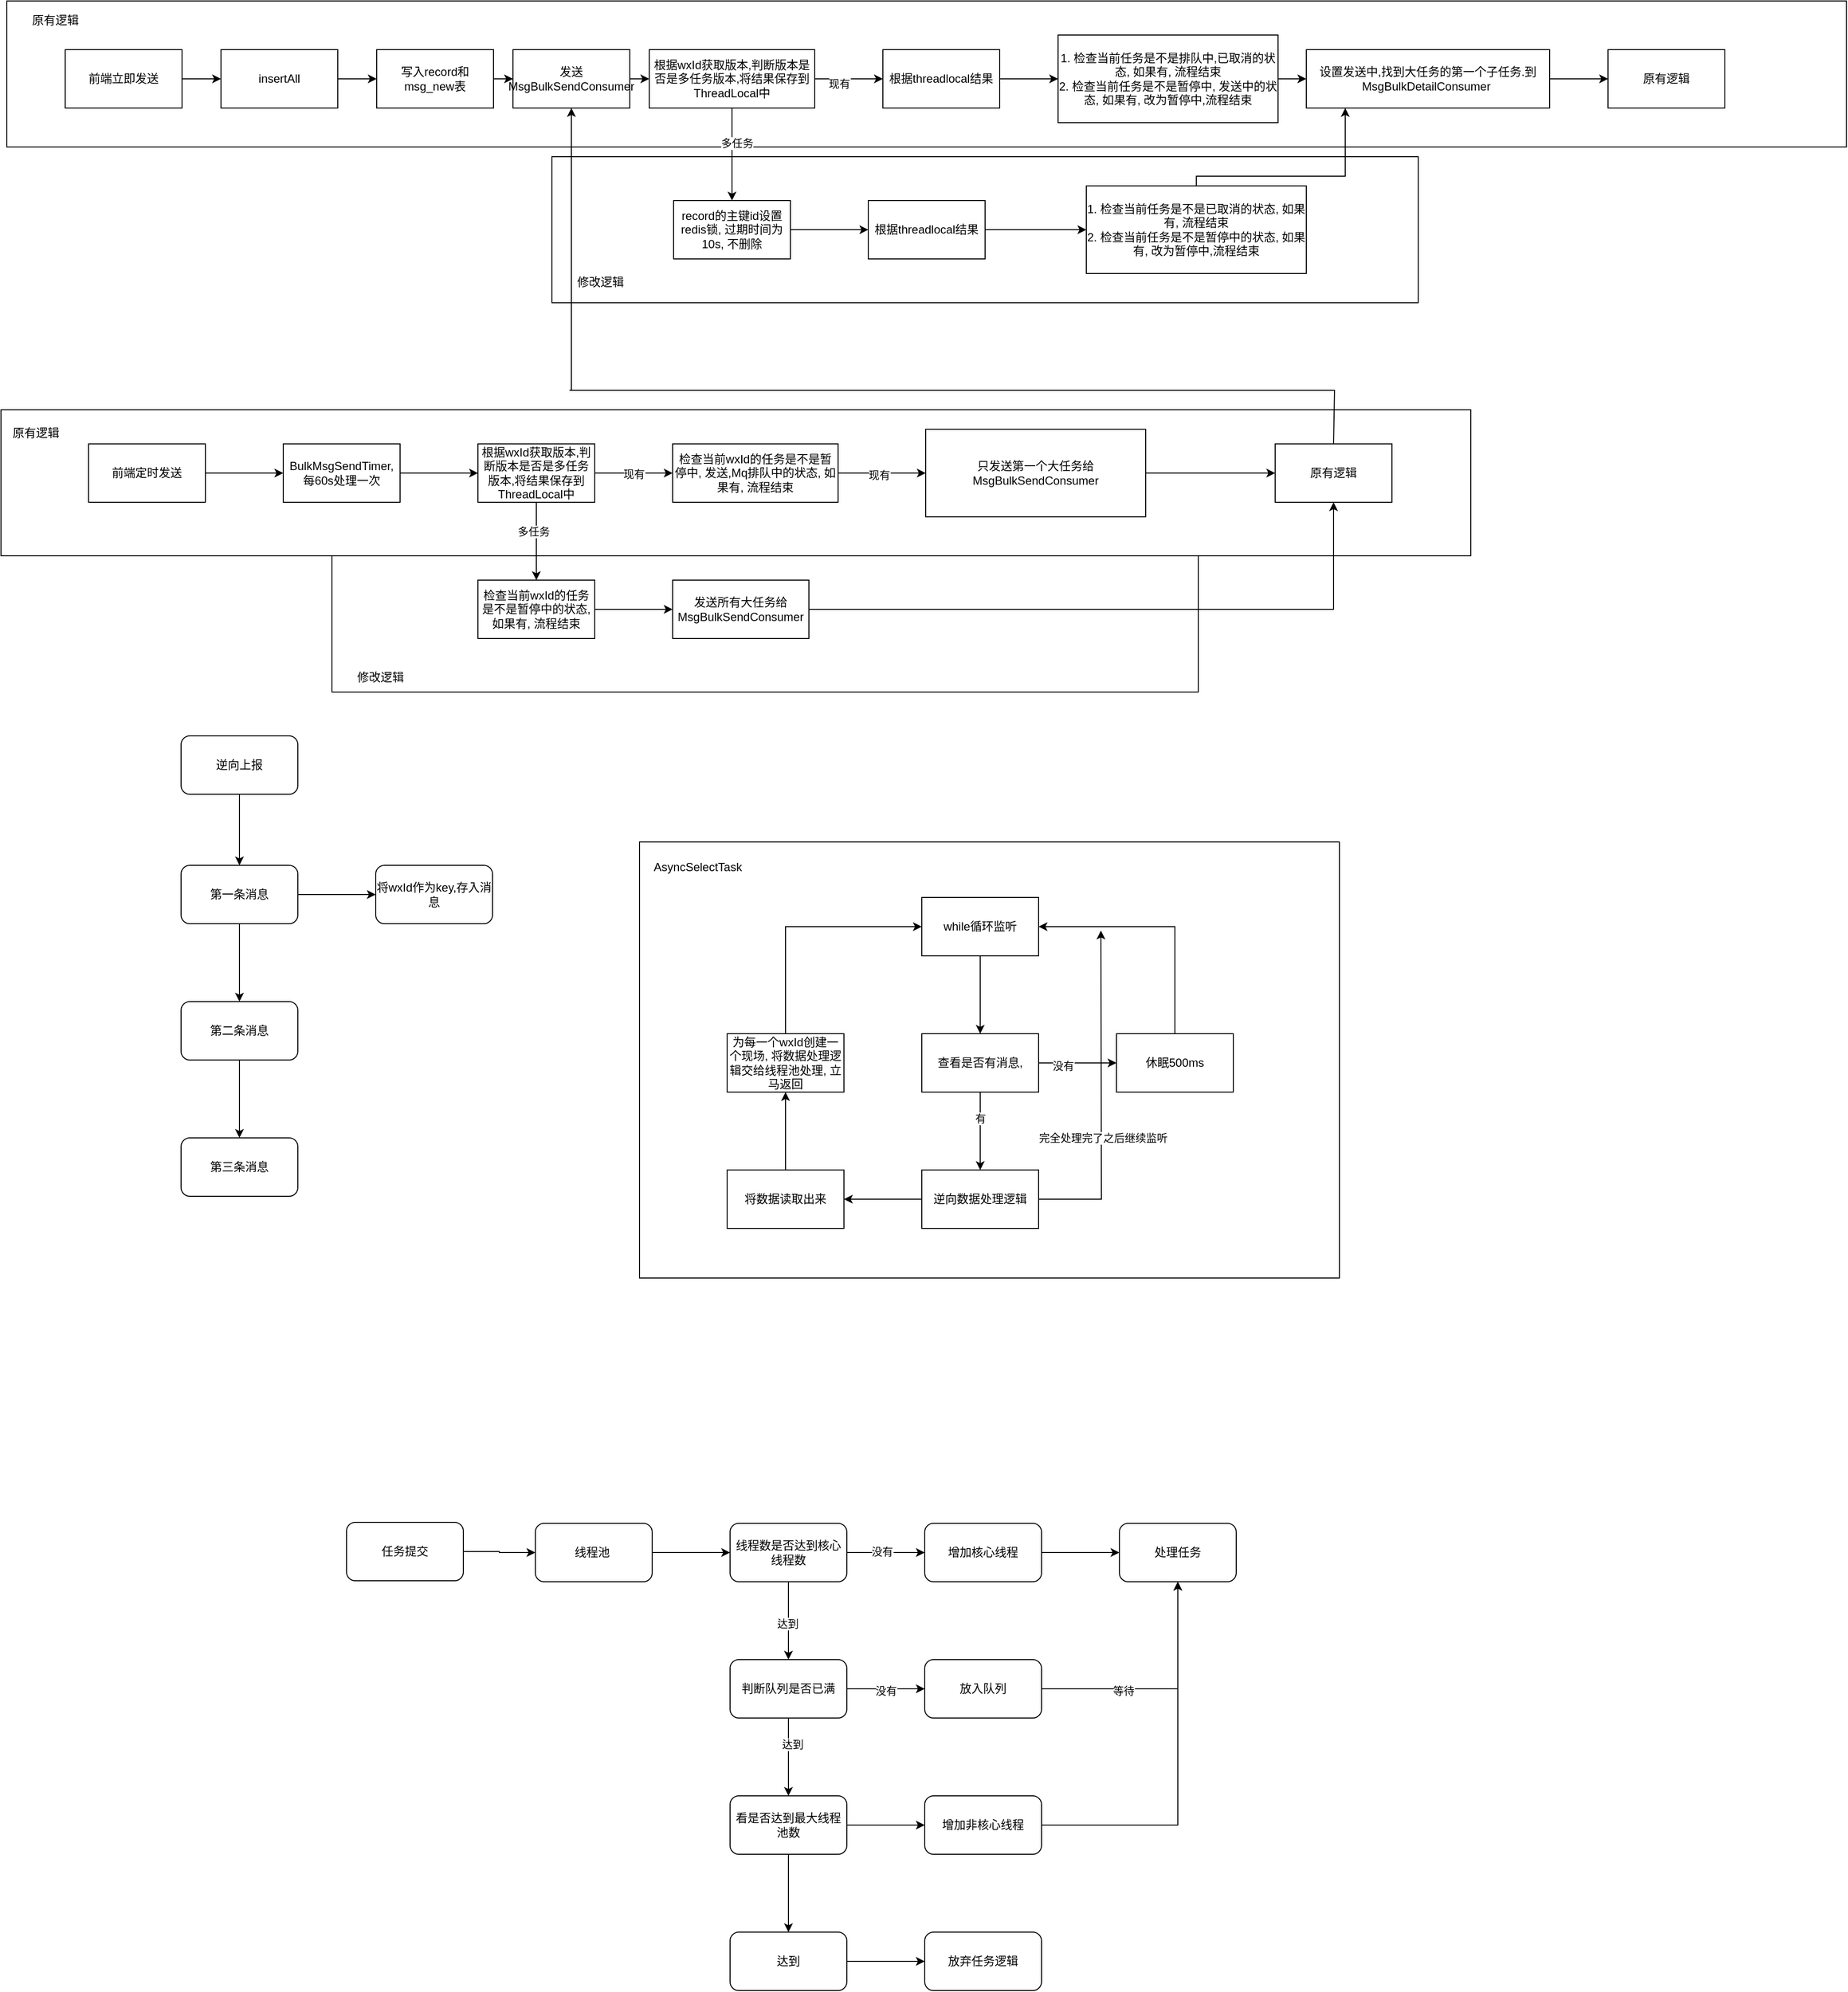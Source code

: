 <mxfile version="21.7.1" type="github">
  <diagram name="第 1 页" id="apNaEhyamkYL7sytxcvm">
    <mxGraphModel dx="1085" dy="566" grid="0" gridSize="10" guides="0" tooltips="1" connect="1" arrows="1" fold="1" page="0" pageScale="1" pageWidth="1169" pageHeight="827" math="0" shadow="0">
      <root>
        <mxCell id="0" />
        <mxCell id="1" parent="0" />
        <mxCell id="iOnOOWXSFDz_phXrUZbb-92" value="AsyncSelectTask" style="rounded=0;whiteSpace=wrap;html=1;" vertex="1" parent="1">
          <mxGeometry x="710" y="974" width="719" height="448" as="geometry" />
        </mxCell>
        <mxCell id="iOnOOWXSFDz_phXrUZbb-76" value="" style="rounded=0;whiteSpace=none;html=1;" vertex="1" parent="1">
          <mxGeometry x="394" y="680" width="890" height="140" as="geometry" />
        </mxCell>
        <mxCell id="iOnOOWXSFDz_phXrUZbb-73" value="" style="rounded=0;whiteSpace=none;html=1;" vertex="1" parent="1">
          <mxGeometry x="54" y="530" width="1510" height="150" as="geometry" />
        </mxCell>
        <mxCell id="iOnOOWXSFDz_phXrUZbb-26" value="" style="rounded=0;whiteSpace=none;html=1;" vertex="1" parent="1">
          <mxGeometry x="60" y="110" width="1890" height="150" as="geometry" />
        </mxCell>
        <mxCell id="iOnOOWXSFDz_phXrUZbb-25" value="" style="rounded=0;whiteSpace=none;html=1;" vertex="1" parent="1">
          <mxGeometry x="620" y="270" width="890" height="150" as="geometry" />
        </mxCell>
        <mxCell id="iOnOOWXSFDz_phXrUZbb-3" value="" style="edgeStyle=orthogonalEdgeStyle;rounded=0;orthogonalLoop=1;jettySize=auto;html=1;" edge="1" parent="1" source="iOnOOWXSFDz_phXrUZbb-1" target="iOnOOWXSFDz_phXrUZbb-2">
          <mxGeometry relative="1" as="geometry" />
        </mxCell>
        <mxCell id="iOnOOWXSFDz_phXrUZbb-1" value="前端立即发送" style="rounded=0;whiteSpace=wrap;html=1;" vertex="1" parent="1">
          <mxGeometry x="120" y="160" width="120" height="60" as="geometry" />
        </mxCell>
        <mxCell id="iOnOOWXSFDz_phXrUZbb-5" value="" style="edgeStyle=orthogonalEdgeStyle;rounded=0;orthogonalLoop=1;jettySize=auto;html=1;" edge="1" parent="1" source="iOnOOWXSFDz_phXrUZbb-2" target="iOnOOWXSFDz_phXrUZbb-4">
          <mxGeometry relative="1" as="geometry" />
        </mxCell>
        <mxCell id="iOnOOWXSFDz_phXrUZbb-2" value="insertAll" style="whiteSpace=wrap;html=1;rounded=0;" vertex="1" parent="1">
          <mxGeometry x="280" y="160" width="120" height="60" as="geometry" />
        </mxCell>
        <mxCell id="iOnOOWXSFDz_phXrUZbb-50" value="" style="edgeStyle=orthogonalEdgeStyle;rounded=0;orthogonalLoop=1;jettySize=auto;html=1;" edge="1" parent="1" source="iOnOOWXSFDz_phXrUZbb-4" target="iOnOOWXSFDz_phXrUZbb-49">
          <mxGeometry relative="1" as="geometry" />
        </mxCell>
        <mxCell id="iOnOOWXSFDz_phXrUZbb-4" value="写入record和msg_new表" style="whiteSpace=wrap;html=1;rounded=0;" vertex="1" parent="1">
          <mxGeometry x="440" y="160" width="120" height="60" as="geometry" />
        </mxCell>
        <mxCell id="iOnOOWXSFDz_phXrUZbb-24" value="" style="edgeStyle=orthogonalEdgeStyle;rounded=0;orthogonalLoop=1;jettySize=auto;html=1;" edge="1" parent="1" source="iOnOOWXSFDz_phXrUZbb-6" target="iOnOOWXSFDz_phXrUZbb-23">
          <mxGeometry relative="1" as="geometry" />
        </mxCell>
        <mxCell id="iOnOOWXSFDz_phXrUZbb-42" value="多任务" style="edgeLabel;html=1;align=center;verticalAlign=middle;resizable=0;points=[];" vertex="1" connectable="0" parent="iOnOOWXSFDz_phXrUZbb-24">
          <mxGeometry x="-0.239" y="5" relative="1" as="geometry">
            <mxPoint as="offset" />
          </mxGeometry>
        </mxCell>
        <mxCell id="iOnOOWXSFDz_phXrUZbb-53" value="" style="edgeStyle=orthogonalEdgeStyle;rounded=0;orthogonalLoop=1;jettySize=auto;html=1;" edge="1" parent="1" source="iOnOOWXSFDz_phXrUZbb-6" target="iOnOOWXSFDz_phXrUZbb-52">
          <mxGeometry relative="1" as="geometry" />
        </mxCell>
        <mxCell id="iOnOOWXSFDz_phXrUZbb-54" value="现有" style="edgeLabel;html=1;align=center;verticalAlign=middle;resizable=0;points=[];" vertex="1" connectable="0" parent="iOnOOWXSFDz_phXrUZbb-53">
          <mxGeometry x="-0.302" y="-5" relative="1" as="geometry">
            <mxPoint as="offset" />
          </mxGeometry>
        </mxCell>
        <mxCell id="iOnOOWXSFDz_phXrUZbb-6" value="根据wxId获取版本,判断版本是否是多任务版本,将结果保存到ThreadLocal中" style="whiteSpace=wrap;html=1;rounded=0;" vertex="1" parent="1">
          <mxGeometry x="720" y="160" width="170" height="60" as="geometry" />
        </mxCell>
        <mxCell id="iOnOOWXSFDz_phXrUZbb-12" value="" style="edgeStyle=orthogonalEdgeStyle;rounded=0;orthogonalLoop=1;jettySize=auto;html=1;" edge="1" parent="1" source="iOnOOWXSFDz_phXrUZbb-9" target="iOnOOWXSFDz_phXrUZbb-11">
          <mxGeometry relative="1" as="geometry">
            <Array as="points">
              <mxPoint x="1282" y="290" />
              <mxPoint x="1435" y="290" />
            </Array>
          </mxGeometry>
        </mxCell>
        <mxCell id="iOnOOWXSFDz_phXrUZbb-9" value="1. 检查当前任务是不是已取消的状态, 如果有, 流程结束&lt;br&gt;2. 检查当前任务是不是暂停中的状态, 如果有, 改为暂停中,流程结束" style="whiteSpace=wrap;html=1;rounded=0;" vertex="1" parent="1">
          <mxGeometry x="1169" y="300" width="226" height="90" as="geometry" />
        </mxCell>
        <mxCell id="iOnOOWXSFDz_phXrUZbb-22" value="" style="edgeStyle=orthogonalEdgeStyle;rounded=0;orthogonalLoop=1;jettySize=auto;html=1;" edge="1" parent="1" source="iOnOOWXSFDz_phXrUZbb-11" target="iOnOOWXSFDz_phXrUZbb-21">
          <mxGeometry relative="1" as="geometry" />
        </mxCell>
        <mxCell id="iOnOOWXSFDz_phXrUZbb-11" value="设置发送中,找到大任务的第一个子任务.到MsgBulkDetailConsumer&lt;span style=&quot;background-color: initial;&quot;&gt;&amp;nbsp;&lt;/span&gt;" style="whiteSpace=wrap;html=1;rounded=0;" vertex="1" parent="1">
          <mxGeometry x="1395" y="160" width="250" height="60" as="geometry" />
        </mxCell>
        <mxCell id="iOnOOWXSFDz_phXrUZbb-14" value="" style="edgeStyle=orthogonalEdgeStyle;rounded=0;orthogonalLoop=1;jettySize=auto;html=1;" edge="1" parent="1" source="iOnOOWXSFDz_phXrUZbb-13" target="iOnOOWXSFDz_phXrUZbb-11">
          <mxGeometry relative="1" as="geometry" />
        </mxCell>
        <mxCell id="iOnOOWXSFDz_phXrUZbb-13" value="1. 检查当前任务是不是排队中,已取消的状态, 如果有, 流程结束&lt;br&gt;2. 检查当前任务是不是暂停中, 发送中的状态, 如果有, 改为暂停中,流程结束" style="whiteSpace=wrap;html=1;rounded=0;" vertex="1" parent="1">
          <mxGeometry x="1140" y="145" width="226" height="90" as="geometry" />
        </mxCell>
        <mxCell id="iOnOOWXSFDz_phXrUZbb-21" value="原有逻辑" style="whiteSpace=wrap;html=1;rounded=0;" vertex="1" parent="1">
          <mxGeometry x="1705" y="160" width="120" height="60" as="geometry" />
        </mxCell>
        <mxCell id="iOnOOWXSFDz_phXrUZbb-45" value="" style="edgeStyle=orthogonalEdgeStyle;rounded=0;orthogonalLoop=1;jettySize=auto;html=1;" edge="1" parent="1" source="iOnOOWXSFDz_phXrUZbb-23" target="iOnOOWXSFDz_phXrUZbb-44">
          <mxGeometry relative="1" as="geometry" />
        </mxCell>
        <mxCell id="iOnOOWXSFDz_phXrUZbb-23" value="record的主键id设置redis锁, 过期时间为10s, 不删除" style="whiteSpace=wrap;html=1;rounded=0;" vertex="1" parent="1">
          <mxGeometry x="745" y="315" width="120" height="60" as="geometry" />
        </mxCell>
        <mxCell id="iOnOOWXSFDz_phXrUZbb-27" value="修改逻辑" style="text;html=1;strokeColor=none;fillColor=none;align=center;verticalAlign=middle;whiteSpace=wrap;rounded=0;" vertex="1" parent="1">
          <mxGeometry x="640" y="384" width="60" height="30" as="geometry" />
        </mxCell>
        <mxCell id="iOnOOWXSFDz_phXrUZbb-28" value="原有逻辑" style="text;html=1;strokeColor=none;fillColor=none;align=center;verticalAlign=middle;whiteSpace=wrap;rounded=0;" vertex="1" parent="1">
          <mxGeometry x="80" y="115" width="60" height="30" as="geometry" />
        </mxCell>
        <mxCell id="iOnOOWXSFDz_phXrUZbb-30" value="" style="edgeStyle=orthogonalEdgeStyle;rounded=0;orthogonalLoop=1;jettySize=auto;html=1;" edge="1" parent="1" source="iOnOOWXSFDz_phXrUZbb-31" target="iOnOOWXSFDz_phXrUZbb-33">
          <mxGeometry relative="1" as="geometry" />
        </mxCell>
        <mxCell id="iOnOOWXSFDz_phXrUZbb-31" value="前端定时发送" style="rounded=0;whiteSpace=wrap;html=1;" vertex="1" parent="1">
          <mxGeometry x="144" y="565" width="120" height="60" as="geometry" />
        </mxCell>
        <mxCell id="iOnOOWXSFDz_phXrUZbb-32" value="" style="edgeStyle=orthogonalEdgeStyle;rounded=0;orthogonalLoop=1;jettySize=auto;html=1;" edge="1" parent="1" source="iOnOOWXSFDz_phXrUZbb-33" target="iOnOOWXSFDz_phXrUZbb-35">
          <mxGeometry relative="1" as="geometry" />
        </mxCell>
        <mxCell id="iOnOOWXSFDz_phXrUZbb-33" value="BulkMsgSendTimer, 每60s处理一次" style="whiteSpace=wrap;html=1;rounded=0;" vertex="1" parent="1">
          <mxGeometry x="344" y="565" width="120" height="60" as="geometry" />
        </mxCell>
        <mxCell id="iOnOOWXSFDz_phXrUZbb-34" value="" style="edgeStyle=orthogonalEdgeStyle;rounded=0;orthogonalLoop=1;jettySize=auto;html=1;" edge="1" parent="1" source="iOnOOWXSFDz_phXrUZbb-35" target="iOnOOWXSFDz_phXrUZbb-38">
          <mxGeometry relative="1" as="geometry" />
        </mxCell>
        <mxCell id="iOnOOWXSFDz_phXrUZbb-59" value="现有" style="edgeLabel;html=1;align=center;verticalAlign=middle;resizable=0;points=[];" vertex="1" connectable="0" parent="iOnOOWXSFDz_phXrUZbb-34">
          <mxGeometry y="-1" relative="1" as="geometry">
            <mxPoint as="offset" />
          </mxGeometry>
        </mxCell>
        <mxCell id="iOnOOWXSFDz_phXrUZbb-61" value="" style="edgeStyle=orthogonalEdgeStyle;rounded=0;orthogonalLoop=1;jettySize=auto;html=1;" edge="1" parent="1" source="iOnOOWXSFDz_phXrUZbb-35" target="iOnOOWXSFDz_phXrUZbb-60">
          <mxGeometry relative="1" as="geometry" />
        </mxCell>
        <mxCell id="iOnOOWXSFDz_phXrUZbb-62" value="多任务" style="edgeLabel;html=1;align=center;verticalAlign=middle;resizable=0;points=[];" vertex="1" connectable="0" parent="iOnOOWXSFDz_phXrUZbb-61">
          <mxGeometry x="-0.263" y="-3" relative="1" as="geometry">
            <mxPoint as="offset" />
          </mxGeometry>
        </mxCell>
        <mxCell id="iOnOOWXSFDz_phXrUZbb-35" value="根据wxId获取版本,判断版本是否是多任务版本,将结果保存到ThreadLocal中" style="whiteSpace=wrap;html=1;rounded=0;" vertex="1" parent="1">
          <mxGeometry x="544" y="565" width="120" height="60" as="geometry" />
        </mxCell>
        <mxCell id="iOnOOWXSFDz_phXrUZbb-36" value="" style="edgeStyle=orthogonalEdgeStyle;rounded=0;orthogonalLoop=1;jettySize=auto;html=1;" edge="1" parent="1" source="iOnOOWXSFDz_phXrUZbb-38" target="iOnOOWXSFDz_phXrUZbb-39">
          <mxGeometry relative="1" as="geometry" />
        </mxCell>
        <mxCell id="iOnOOWXSFDz_phXrUZbb-37" value="现有" style="edgeLabel;html=1;align=center;verticalAlign=middle;resizable=0;points=[];" vertex="1" connectable="0" parent="iOnOOWXSFDz_phXrUZbb-36">
          <mxGeometry x="-0.067" y="-1" relative="1" as="geometry">
            <mxPoint y="1" as="offset" />
          </mxGeometry>
        </mxCell>
        <mxCell id="iOnOOWXSFDz_phXrUZbb-38" value="检查当前wxId的任务是不是暂停中, 发送,Mq排队中的状态, 如果有, 流程结束" style="whiteSpace=wrap;html=1;rounded=0;" vertex="1" parent="1">
          <mxGeometry x="744" y="565" width="170" height="60" as="geometry" />
        </mxCell>
        <mxCell id="iOnOOWXSFDz_phXrUZbb-66" value="" style="edgeStyle=orthogonalEdgeStyle;rounded=0;orthogonalLoop=1;jettySize=auto;html=1;" edge="1" parent="1" source="iOnOOWXSFDz_phXrUZbb-39" target="iOnOOWXSFDz_phXrUZbb-65">
          <mxGeometry relative="1" as="geometry" />
        </mxCell>
        <mxCell id="iOnOOWXSFDz_phXrUZbb-39" value="只发送第一个大任务给MsgBulkSendConsumer" style="whiteSpace=wrap;html=1;rounded=0;" vertex="1" parent="1">
          <mxGeometry x="1004" y="550" width="226" height="90" as="geometry" />
        </mxCell>
        <mxCell id="iOnOOWXSFDz_phXrUZbb-46" value="" style="edgeStyle=orthogonalEdgeStyle;rounded=0;orthogonalLoop=1;jettySize=auto;html=1;" edge="1" parent="1" source="iOnOOWXSFDz_phXrUZbb-44" target="iOnOOWXSFDz_phXrUZbb-9">
          <mxGeometry relative="1" as="geometry" />
        </mxCell>
        <mxCell id="iOnOOWXSFDz_phXrUZbb-44" value="根据threadlocal结果" style="whiteSpace=wrap;html=1;rounded=0;" vertex="1" parent="1">
          <mxGeometry x="945" y="315" width="120" height="60" as="geometry" />
        </mxCell>
        <mxCell id="iOnOOWXSFDz_phXrUZbb-49" value="发送MsgBulkSendConsumer" style="whiteSpace=wrap;html=1;rounded=0;" vertex="1" parent="1">
          <mxGeometry x="580" y="160" width="120" height="60" as="geometry" />
        </mxCell>
        <mxCell id="iOnOOWXSFDz_phXrUZbb-51" value="" style="endArrow=classic;html=1;rounded=0;exitX=1;exitY=0.5;exitDx=0;exitDy=0;entryX=0;entryY=0.5;entryDx=0;entryDy=0;" edge="1" parent="1" source="iOnOOWXSFDz_phXrUZbb-49" target="iOnOOWXSFDz_phXrUZbb-6">
          <mxGeometry width="50" height="50" relative="1" as="geometry">
            <mxPoint x="830" y="360" as="sourcePoint" />
            <mxPoint x="880" y="310" as="targetPoint" />
          </mxGeometry>
        </mxCell>
        <mxCell id="iOnOOWXSFDz_phXrUZbb-58" value="" style="edgeStyle=orthogonalEdgeStyle;rounded=0;orthogonalLoop=1;jettySize=auto;html=1;" edge="1" parent="1" source="iOnOOWXSFDz_phXrUZbb-52" target="iOnOOWXSFDz_phXrUZbb-13">
          <mxGeometry relative="1" as="geometry" />
        </mxCell>
        <mxCell id="iOnOOWXSFDz_phXrUZbb-52" value="根据threadlocal结果" style="whiteSpace=wrap;html=1;rounded=0;" vertex="1" parent="1">
          <mxGeometry x="960" y="160" width="120" height="60" as="geometry" />
        </mxCell>
        <mxCell id="iOnOOWXSFDz_phXrUZbb-64" value="" style="edgeStyle=orthogonalEdgeStyle;rounded=0;orthogonalLoop=1;jettySize=auto;html=1;" edge="1" parent="1" source="iOnOOWXSFDz_phXrUZbb-60" target="iOnOOWXSFDz_phXrUZbb-63">
          <mxGeometry relative="1" as="geometry" />
        </mxCell>
        <mxCell id="iOnOOWXSFDz_phXrUZbb-60" value="检查当前wxId的任务是不是暂停中的状态, 如果有, 流程结束" style="whiteSpace=wrap;html=1;rounded=0;" vertex="1" parent="1">
          <mxGeometry x="544" y="705" width="120" height="60" as="geometry" />
        </mxCell>
        <mxCell id="iOnOOWXSFDz_phXrUZbb-68" value="" style="edgeStyle=orthogonalEdgeStyle;rounded=0;orthogonalLoop=1;jettySize=auto;html=1;entryX=0.5;entryY=1;entryDx=0;entryDy=0;exitX=1;exitY=0.5;exitDx=0;exitDy=0;" edge="1" parent="1" source="iOnOOWXSFDz_phXrUZbb-63" target="iOnOOWXSFDz_phXrUZbb-65">
          <mxGeometry relative="1" as="geometry">
            <mxPoint x="974" y="735" as="targetPoint" />
          </mxGeometry>
        </mxCell>
        <mxCell id="iOnOOWXSFDz_phXrUZbb-63" value="发送所有大任务给MsgBulkSendConsumer" style="whiteSpace=wrap;html=1;rounded=0;" vertex="1" parent="1">
          <mxGeometry x="744" y="705" width="140" height="60" as="geometry" />
        </mxCell>
        <mxCell id="iOnOOWXSFDz_phXrUZbb-65" value="原有逻辑" style="whiteSpace=wrap;html=1;rounded=0;" vertex="1" parent="1">
          <mxGeometry x="1363" y="565" width="120" height="60" as="geometry" />
        </mxCell>
        <mxCell id="iOnOOWXSFDz_phXrUZbb-71" value="" style="endArrow=classic;html=1;rounded=0;" edge="1" parent="1" target="iOnOOWXSFDz_phXrUZbb-49">
          <mxGeometry width="50" height="50" relative="1" as="geometry">
            <mxPoint x="640" y="510" as="sourcePoint" />
            <mxPoint x="720" y="440" as="targetPoint" />
          </mxGeometry>
        </mxCell>
        <mxCell id="iOnOOWXSFDz_phXrUZbb-72" value="" style="endArrow=none;html=1;rounded=0;entryX=0.5;entryY=0;entryDx=0;entryDy=0;" edge="1" parent="1" target="iOnOOWXSFDz_phXrUZbb-65">
          <mxGeometry width="50" height="50" relative="1" as="geometry">
            <mxPoint x="638" y="510" as="sourcePoint" />
            <mxPoint x="804" y="440" as="targetPoint" />
            <Array as="points">
              <mxPoint x="1424" y="510" />
            </Array>
          </mxGeometry>
        </mxCell>
        <mxCell id="iOnOOWXSFDz_phXrUZbb-74" value="&lt;span style=&quot;color: rgb(0, 0, 0); font-family: Helvetica; font-size: 12px; font-style: normal; font-variant-ligatures: normal; font-variant-caps: normal; font-weight: 400; letter-spacing: normal; orphans: 2; text-align: center; text-indent: 0px; text-transform: none; widows: 2; word-spacing: 0px; -webkit-text-stroke-width: 0px; background-color: rgb(251, 251, 251); text-decoration-thickness: initial; text-decoration-style: initial; text-decoration-color: initial; float: none; display: inline !important;&quot;&gt;原有逻辑&lt;/span&gt;" style="text;whiteSpace=wrap;html=1;" vertex="1" parent="1">
          <mxGeometry x="64" y="540" width="80" height="40" as="geometry" />
        </mxCell>
        <mxCell id="iOnOOWXSFDz_phXrUZbb-75" value="修改逻辑" style="text;html=1;strokeColor=none;fillColor=none;align=center;verticalAlign=middle;whiteSpace=wrap;rounded=0;" vertex="1" parent="1">
          <mxGeometry x="414" y="790" width="60" height="30" as="geometry" />
        </mxCell>
        <mxCell id="iOnOOWXSFDz_phXrUZbb-78" style="edgeStyle=orthogonalEdgeStyle;rounded=0;orthogonalLoop=1;jettySize=auto;html=1;exitX=0.5;exitY=1;exitDx=0;exitDy=0;" edge="1" parent="1" source="iOnOOWXSFDz_phXrUZbb-76" target="iOnOOWXSFDz_phXrUZbb-76">
          <mxGeometry relative="1" as="geometry" />
        </mxCell>
        <mxCell id="iOnOOWXSFDz_phXrUZbb-81" value="" style="edgeStyle=orthogonalEdgeStyle;rounded=0;orthogonalLoop=1;jettySize=auto;html=1;" edge="1" parent="1" source="iOnOOWXSFDz_phXrUZbb-79" target="iOnOOWXSFDz_phXrUZbb-80">
          <mxGeometry relative="1" as="geometry" />
        </mxCell>
        <mxCell id="iOnOOWXSFDz_phXrUZbb-85" value="" style="edgeStyle=orthogonalEdgeStyle;rounded=0;orthogonalLoop=1;jettySize=auto;html=1;" edge="1" parent="1" source="iOnOOWXSFDz_phXrUZbb-79" target="iOnOOWXSFDz_phXrUZbb-84">
          <mxGeometry relative="1" as="geometry" />
        </mxCell>
        <mxCell id="iOnOOWXSFDz_phXrUZbb-79" value="第一条消息" style="rounded=1;whiteSpace=wrap;html=1;" vertex="1" parent="1">
          <mxGeometry x="239" y="998" width="120" height="60" as="geometry" />
        </mxCell>
        <mxCell id="iOnOOWXSFDz_phXrUZbb-83" value="" style="edgeStyle=orthogonalEdgeStyle;rounded=0;orthogonalLoop=1;jettySize=auto;html=1;" edge="1" parent="1" source="iOnOOWXSFDz_phXrUZbb-80" target="iOnOOWXSFDz_phXrUZbb-82">
          <mxGeometry relative="1" as="geometry" />
        </mxCell>
        <mxCell id="iOnOOWXSFDz_phXrUZbb-80" value="第二条消息" style="whiteSpace=wrap;html=1;rounded=1;" vertex="1" parent="1">
          <mxGeometry x="239" y="1138" width="120" height="60" as="geometry" />
        </mxCell>
        <mxCell id="iOnOOWXSFDz_phXrUZbb-82" value="第三条消息" style="whiteSpace=wrap;html=1;rounded=1;" vertex="1" parent="1">
          <mxGeometry x="239" y="1278" width="120" height="60" as="geometry" />
        </mxCell>
        <mxCell id="iOnOOWXSFDz_phXrUZbb-84" value="将wxId作为key,存入消息" style="whiteSpace=wrap;html=1;rounded=1;" vertex="1" parent="1">
          <mxGeometry x="439" y="998" width="120" height="60" as="geometry" />
        </mxCell>
        <mxCell id="iOnOOWXSFDz_phXrUZbb-87" value="" style="edgeStyle=orthogonalEdgeStyle;rounded=0;orthogonalLoop=1;jettySize=auto;html=1;" edge="1" parent="1" source="iOnOOWXSFDz_phXrUZbb-86" target="iOnOOWXSFDz_phXrUZbb-79">
          <mxGeometry relative="1" as="geometry" />
        </mxCell>
        <mxCell id="iOnOOWXSFDz_phXrUZbb-86" value="逆向上报" style="rounded=1;whiteSpace=wrap;html=1;" vertex="1" parent="1">
          <mxGeometry x="239" y="865" width="120" height="60" as="geometry" />
        </mxCell>
        <mxCell id="iOnOOWXSFDz_phXrUZbb-91" value="" style="edgeStyle=orthogonalEdgeStyle;rounded=0;orthogonalLoop=1;jettySize=auto;html=1;" edge="1" parent="1" source="iOnOOWXSFDz_phXrUZbb-89" target="iOnOOWXSFDz_phXrUZbb-90">
          <mxGeometry relative="1" as="geometry" />
        </mxCell>
        <mxCell id="iOnOOWXSFDz_phXrUZbb-89" value="while循环监听" style="rounded=0;whiteSpace=wrap;html=1;" vertex="1" parent="1">
          <mxGeometry x="1000" y="1031" width="120" height="60" as="geometry" />
        </mxCell>
        <mxCell id="iOnOOWXSFDz_phXrUZbb-94" value="" style="edgeStyle=orthogonalEdgeStyle;rounded=0;orthogonalLoop=1;jettySize=auto;html=1;" edge="1" parent="1" source="iOnOOWXSFDz_phXrUZbb-90" target="iOnOOWXSFDz_phXrUZbb-93">
          <mxGeometry relative="1" as="geometry" />
        </mxCell>
        <mxCell id="iOnOOWXSFDz_phXrUZbb-99" value="没有" style="edgeLabel;html=1;align=center;verticalAlign=middle;resizable=0;points=[];" vertex="1" connectable="0" parent="iOnOOWXSFDz_phXrUZbb-94">
          <mxGeometry x="-0.372" y="-3" relative="1" as="geometry">
            <mxPoint as="offset" />
          </mxGeometry>
        </mxCell>
        <mxCell id="iOnOOWXSFDz_phXrUZbb-98" value="" style="edgeStyle=orthogonalEdgeStyle;rounded=0;orthogonalLoop=1;jettySize=auto;html=1;" edge="1" parent="1" source="iOnOOWXSFDz_phXrUZbb-90" target="iOnOOWXSFDz_phXrUZbb-97">
          <mxGeometry relative="1" as="geometry" />
        </mxCell>
        <mxCell id="iOnOOWXSFDz_phXrUZbb-100" value="有" style="edgeLabel;html=1;align=center;verticalAlign=middle;resizable=0;points=[];" vertex="1" connectable="0" parent="iOnOOWXSFDz_phXrUZbb-98">
          <mxGeometry x="-0.333" relative="1" as="geometry">
            <mxPoint as="offset" />
          </mxGeometry>
        </mxCell>
        <mxCell id="iOnOOWXSFDz_phXrUZbb-90" value="查看是否有消息," style="whiteSpace=wrap;html=1;rounded=0;" vertex="1" parent="1">
          <mxGeometry x="1000" y="1171" width="120" height="60" as="geometry" />
        </mxCell>
        <mxCell id="iOnOOWXSFDz_phXrUZbb-96" value="" style="edgeStyle=orthogonalEdgeStyle;rounded=0;orthogonalLoop=1;jettySize=auto;html=1;entryX=1;entryY=0.5;entryDx=0;entryDy=0;" edge="1" parent="1" source="iOnOOWXSFDz_phXrUZbb-93" target="iOnOOWXSFDz_phXrUZbb-89">
          <mxGeometry relative="1" as="geometry">
            <mxPoint x="1260" y="1091" as="targetPoint" />
            <Array as="points">
              <mxPoint x="1260" y="1061" />
            </Array>
          </mxGeometry>
        </mxCell>
        <mxCell id="iOnOOWXSFDz_phXrUZbb-93" value="休眠500ms" style="whiteSpace=wrap;html=1;rounded=0;" vertex="1" parent="1">
          <mxGeometry x="1200" y="1171" width="120" height="60" as="geometry" />
        </mxCell>
        <mxCell id="iOnOOWXSFDz_phXrUZbb-102" value="" style="edgeStyle=orthogonalEdgeStyle;rounded=0;orthogonalLoop=1;jettySize=auto;html=1;" edge="1" parent="1" source="iOnOOWXSFDz_phXrUZbb-97">
          <mxGeometry relative="1" as="geometry">
            <mxPoint x="1184" y="1065" as="targetPoint" />
          </mxGeometry>
        </mxCell>
        <mxCell id="iOnOOWXSFDz_phXrUZbb-103" value="完全处理完了之后继续监听" style="edgeLabel;html=1;align=center;verticalAlign=middle;resizable=0;points=[];" vertex="1" connectable="0" parent="iOnOOWXSFDz_phXrUZbb-102">
          <mxGeometry x="-0.249" y="-1" relative="1" as="geometry">
            <mxPoint as="offset" />
          </mxGeometry>
        </mxCell>
        <mxCell id="iOnOOWXSFDz_phXrUZbb-105" value="" style="edgeStyle=orthogonalEdgeStyle;rounded=0;orthogonalLoop=1;jettySize=auto;html=1;" edge="1" parent="1" source="iOnOOWXSFDz_phXrUZbb-97" target="iOnOOWXSFDz_phXrUZbb-104">
          <mxGeometry relative="1" as="geometry" />
        </mxCell>
        <mxCell id="iOnOOWXSFDz_phXrUZbb-97" value="逆向数据处理逻辑" style="whiteSpace=wrap;html=1;rounded=0;" vertex="1" parent="1">
          <mxGeometry x="1000" y="1311" width="120" height="60" as="geometry" />
        </mxCell>
        <mxCell id="iOnOOWXSFDz_phXrUZbb-107" value="" style="edgeStyle=orthogonalEdgeStyle;rounded=0;orthogonalLoop=1;jettySize=auto;html=1;" edge="1" parent="1" source="iOnOOWXSFDz_phXrUZbb-104" target="iOnOOWXSFDz_phXrUZbb-106">
          <mxGeometry relative="1" as="geometry" />
        </mxCell>
        <mxCell id="iOnOOWXSFDz_phXrUZbb-104" value="将数据读取出来" style="whiteSpace=wrap;html=1;rounded=0;" vertex="1" parent="1">
          <mxGeometry x="800" y="1311" width="120" height="60" as="geometry" />
        </mxCell>
        <mxCell id="iOnOOWXSFDz_phXrUZbb-109" value="" style="edgeStyle=orthogonalEdgeStyle;rounded=0;orthogonalLoop=1;jettySize=auto;html=1;entryX=0;entryY=0.5;entryDx=0;entryDy=0;" edge="1" parent="1" source="iOnOOWXSFDz_phXrUZbb-106" target="iOnOOWXSFDz_phXrUZbb-89">
          <mxGeometry relative="1" as="geometry">
            <mxPoint x="860" y="1091" as="targetPoint" />
            <Array as="points">
              <mxPoint x="860" y="1061" />
            </Array>
          </mxGeometry>
        </mxCell>
        <mxCell id="iOnOOWXSFDz_phXrUZbb-106" value="为每一个wxId创建一个现场, 将数据处理逻辑交给线程池处理, 立马返回" style="whiteSpace=wrap;html=1;rounded=0;" vertex="1" parent="1">
          <mxGeometry x="800" y="1171" width="120" height="60" as="geometry" />
        </mxCell>
        <mxCell id="iOnOOWXSFDz_phXrUZbb-113" value="AsyncSelectTask" style="text;html=1;strokeColor=none;fillColor=none;align=center;verticalAlign=middle;whiteSpace=wrap;rounded=0;" vertex="1" parent="1">
          <mxGeometry x="740" y="985" width="60" height="30" as="geometry" />
        </mxCell>
        <mxCell id="iOnOOWXSFDz_phXrUZbb-116" value="" style="edgeStyle=orthogonalEdgeStyle;rounded=0;orthogonalLoop=1;jettySize=auto;html=1;" edge="1" parent="1" source="iOnOOWXSFDz_phXrUZbb-114" target="iOnOOWXSFDz_phXrUZbb-115">
          <mxGeometry relative="1" as="geometry" />
        </mxCell>
        <mxCell id="iOnOOWXSFDz_phXrUZbb-114" value="线程池&amp;nbsp;" style="rounded=1;whiteSpace=wrap;html=1;" vertex="1" parent="1">
          <mxGeometry x="603" y="1674" width="120" height="60" as="geometry" />
        </mxCell>
        <mxCell id="iOnOOWXSFDz_phXrUZbb-120" value="" style="edgeStyle=orthogonalEdgeStyle;rounded=0;orthogonalLoop=1;jettySize=auto;html=1;" edge="1" parent="1" source="iOnOOWXSFDz_phXrUZbb-115" target="iOnOOWXSFDz_phXrUZbb-119">
          <mxGeometry relative="1" as="geometry" />
        </mxCell>
        <mxCell id="iOnOOWXSFDz_phXrUZbb-121" value="没有" style="edgeLabel;html=1;align=center;verticalAlign=middle;resizable=0;points=[];" vertex="1" connectable="0" parent="iOnOOWXSFDz_phXrUZbb-120">
          <mxGeometry x="-0.112" y="1" relative="1" as="geometry">
            <mxPoint as="offset" />
          </mxGeometry>
        </mxCell>
        <mxCell id="iOnOOWXSFDz_phXrUZbb-123" value="" style="edgeStyle=orthogonalEdgeStyle;rounded=0;orthogonalLoop=1;jettySize=auto;html=1;" edge="1" parent="1" source="iOnOOWXSFDz_phXrUZbb-115" target="iOnOOWXSFDz_phXrUZbb-122">
          <mxGeometry relative="1" as="geometry" />
        </mxCell>
        <mxCell id="iOnOOWXSFDz_phXrUZbb-124" value="达到" style="edgeLabel;html=1;align=center;verticalAlign=middle;resizable=0;points=[];" vertex="1" connectable="0" parent="iOnOOWXSFDz_phXrUZbb-123">
          <mxGeometry x="0.06" y="-1" relative="1" as="geometry">
            <mxPoint as="offset" />
          </mxGeometry>
        </mxCell>
        <mxCell id="iOnOOWXSFDz_phXrUZbb-115" value="线程数是否达到核心线程数" style="whiteSpace=wrap;html=1;rounded=1;" vertex="1" parent="1">
          <mxGeometry x="803" y="1674" width="120" height="60" as="geometry" />
        </mxCell>
        <mxCell id="iOnOOWXSFDz_phXrUZbb-118" value="" style="edgeStyle=orthogonalEdgeStyle;rounded=0;orthogonalLoop=1;jettySize=auto;html=1;" edge="1" parent="1" source="iOnOOWXSFDz_phXrUZbb-117" target="iOnOOWXSFDz_phXrUZbb-114">
          <mxGeometry relative="1" as="geometry" />
        </mxCell>
        <mxCell id="iOnOOWXSFDz_phXrUZbb-117" value="任务提交" style="rounded=1;whiteSpace=wrap;html=1;" vertex="1" parent="1">
          <mxGeometry x="409" y="1673" width="120" height="60" as="geometry" />
        </mxCell>
        <mxCell id="iOnOOWXSFDz_phXrUZbb-132" value="" style="edgeStyle=orthogonalEdgeStyle;rounded=0;orthogonalLoop=1;jettySize=auto;html=1;" edge="1" parent="1" source="iOnOOWXSFDz_phXrUZbb-119" target="iOnOOWXSFDz_phXrUZbb-131">
          <mxGeometry relative="1" as="geometry" />
        </mxCell>
        <mxCell id="iOnOOWXSFDz_phXrUZbb-119" value="增加核心线程" style="whiteSpace=wrap;html=1;rounded=1;" vertex="1" parent="1">
          <mxGeometry x="1003" y="1674" width="120" height="60" as="geometry" />
        </mxCell>
        <mxCell id="iOnOOWXSFDz_phXrUZbb-126" value="" style="edgeStyle=orthogonalEdgeStyle;rounded=0;orthogonalLoop=1;jettySize=auto;html=1;" edge="1" parent="1" source="iOnOOWXSFDz_phXrUZbb-122" target="iOnOOWXSFDz_phXrUZbb-125">
          <mxGeometry relative="1" as="geometry" />
        </mxCell>
        <mxCell id="iOnOOWXSFDz_phXrUZbb-127" value="没有" style="edgeLabel;html=1;align=center;verticalAlign=middle;resizable=0;points=[];" vertex="1" connectable="0" parent="iOnOOWXSFDz_phXrUZbb-126">
          <mxGeometry x="0.006" y="-2" relative="1" as="geometry">
            <mxPoint as="offset" />
          </mxGeometry>
        </mxCell>
        <mxCell id="iOnOOWXSFDz_phXrUZbb-129" value="" style="edgeStyle=orthogonalEdgeStyle;rounded=0;orthogonalLoop=1;jettySize=auto;html=1;" edge="1" parent="1" source="iOnOOWXSFDz_phXrUZbb-122" target="iOnOOWXSFDz_phXrUZbb-128">
          <mxGeometry relative="1" as="geometry" />
        </mxCell>
        <mxCell id="iOnOOWXSFDz_phXrUZbb-130" value="达到" style="edgeLabel;html=1;align=center;verticalAlign=middle;resizable=0;points=[];" vertex="1" connectable="0" parent="iOnOOWXSFDz_phXrUZbb-129">
          <mxGeometry x="-0.322" y="4" relative="1" as="geometry">
            <mxPoint as="offset" />
          </mxGeometry>
        </mxCell>
        <mxCell id="iOnOOWXSFDz_phXrUZbb-122" value="判断队列是否已满" style="whiteSpace=wrap;html=1;rounded=1;" vertex="1" parent="1">
          <mxGeometry x="803" y="1814" width="120" height="60" as="geometry" />
        </mxCell>
        <mxCell id="iOnOOWXSFDz_phXrUZbb-134" value="" style="edgeStyle=orthogonalEdgeStyle;rounded=0;orthogonalLoop=1;jettySize=auto;html=1;entryX=0.5;entryY=1;entryDx=0;entryDy=0;" edge="1" parent="1" source="iOnOOWXSFDz_phXrUZbb-125" target="iOnOOWXSFDz_phXrUZbb-131">
          <mxGeometry relative="1" as="geometry">
            <mxPoint x="1203.0" y="1844" as="targetPoint" />
          </mxGeometry>
        </mxCell>
        <mxCell id="iOnOOWXSFDz_phXrUZbb-138" value="等待" style="edgeLabel;html=1;align=center;verticalAlign=middle;resizable=0;points=[];" vertex="1" connectable="0" parent="iOnOOWXSFDz_phXrUZbb-134">
          <mxGeometry x="-0.33" y="-2" relative="1" as="geometry">
            <mxPoint as="offset" />
          </mxGeometry>
        </mxCell>
        <mxCell id="iOnOOWXSFDz_phXrUZbb-125" value="放入队列" style="whiteSpace=wrap;html=1;rounded=1;" vertex="1" parent="1">
          <mxGeometry x="1003" y="1814" width="120" height="60" as="geometry" />
        </mxCell>
        <mxCell id="iOnOOWXSFDz_phXrUZbb-140" value="" style="edgeStyle=orthogonalEdgeStyle;rounded=0;orthogonalLoop=1;jettySize=auto;html=1;" edge="1" parent="1" source="iOnOOWXSFDz_phXrUZbb-128" target="iOnOOWXSFDz_phXrUZbb-139">
          <mxGeometry relative="1" as="geometry" />
        </mxCell>
        <mxCell id="iOnOOWXSFDz_phXrUZbb-144" value="" style="edgeStyle=orthogonalEdgeStyle;rounded=0;orthogonalLoop=1;jettySize=auto;html=1;" edge="1" parent="1" source="iOnOOWXSFDz_phXrUZbb-128" target="iOnOOWXSFDz_phXrUZbb-143">
          <mxGeometry relative="1" as="geometry" />
        </mxCell>
        <mxCell id="iOnOOWXSFDz_phXrUZbb-128" value="看是否达到最大线程池数" style="whiteSpace=wrap;html=1;rounded=1;" vertex="1" parent="1">
          <mxGeometry x="803" y="1954" width="120" height="60" as="geometry" />
        </mxCell>
        <mxCell id="iOnOOWXSFDz_phXrUZbb-131" value="处理任务" style="whiteSpace=wrap;html=1;rounded=1;" vertex="1" parent="1">
          <mxGeometry x="1203" y="1674" width="120" height="60" as="geometry" />
        </mxCell>
        <mxCell id="iOnOOWXSFDz_phXrUZbb-142" value="" style="edgeStyle=orthogonalEdgeStyle;rounded=0;orthogonalLoop=1;jettySize=auto;html=1;entryX=0.5;entryY=1;entryDx=0;entryDy=0;" edge="1" parent="1" source="iOnOOWXSFDz_phXrUZbb-139" target="iOnOOWXSFDz_phXrUZbb-131">
          <mxGeometry relative="1" as="geometry">
            <mxPoint x="1203.0" y="1984" as="targetPoint" />
          </mxGeometry>
        </mxCell>
        <mxCell id="iOnOOWXSFDz_phXrUZbb-139" value="增加非核心线程" style="whiteSpace=wrap;html=1;rounded=1;" vertex="1" parent="1">
          <mxGeometry x="1003" y="1954" width="120" height="60" as="geometry" />
        </mxCell>
        <mxCell id="iOnOOWXSFDz_phXrUZbb-146" value="" style="edgeStyle=orthogonalEdgeStyle;rounded=0;orthogonalLoop=1;jettySize=auto;html=1;" edge="1" parent="1" source="iOnOOWXSFDz_phXrUZbb-143" target="iOnOOWXSFDz_phXrUZbb-145">
          <mxGeometry relative="1" as="geometry" />
        </mxCell>
        <mxCell id="iOnOOWXSFDz_phXrUZbb-143" value="达到" style="whiteSpace=wrap;html=1;rounded=1;" vertex="1" parent="1">
          <mxGeometry x="803" y="2094" width="120" height="60" as="geometry" />
        </mxCell>
        <mxCell id="iOnOOWXSFDz_phXrUZbb-145" value="放弃任务逻辑" style="whiteSpace=wrap;html=1;rounded=1;" vertex="1" parent="1">
          <mxGeometry x="1003" y="2094" width="120" height="60" as="geometry" />
        </mxCell>
      </root>
    </mxGraphModel>
  </diagram>
</mxfile>
